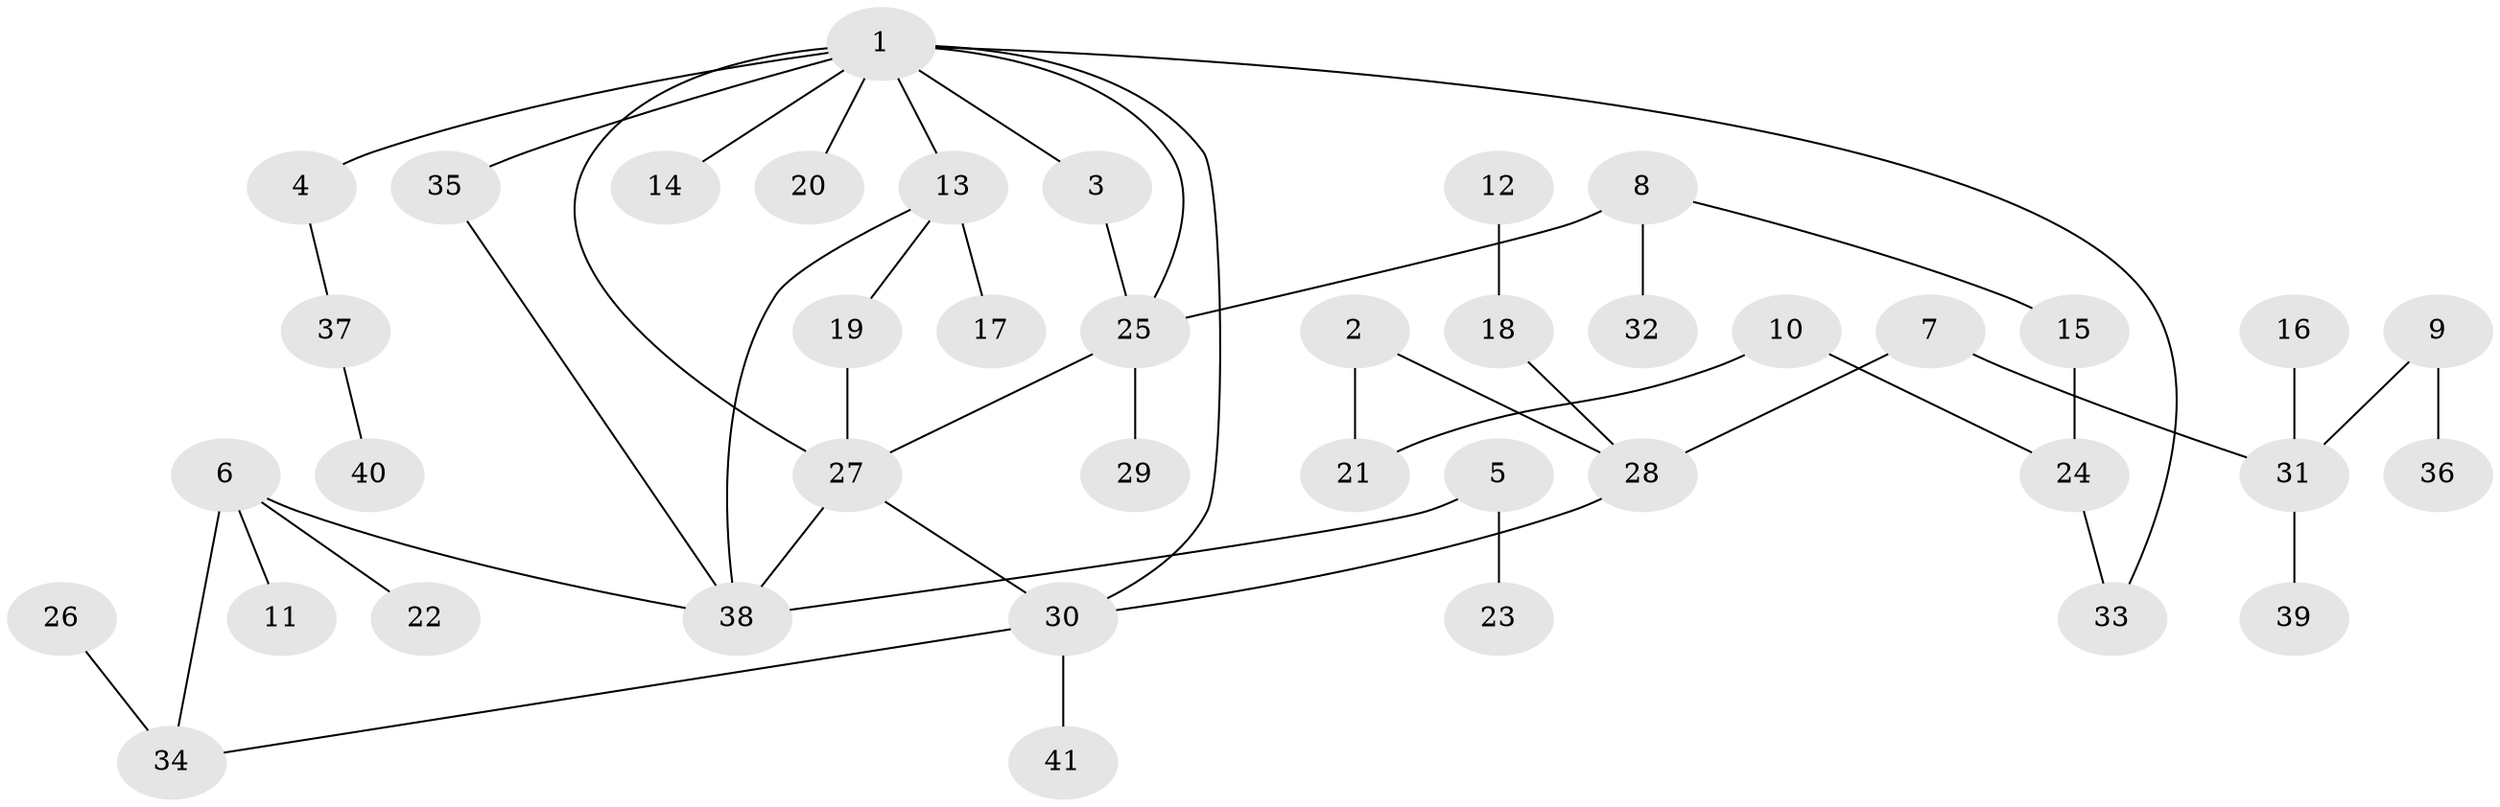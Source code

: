 // original degree distribution, {7: 0.012195121951219513, 5: 0.024390243902439025, 2: 0.3780487804878049, 3: 0.17073170731707318, 4: 0.06097560975609756, 6: 0.024390243902439025, 1: 0.32926829268292684}
// Generated by graph-tools (version 1.1) at 2025/25/03/09/25 03:25:31]
// undirected, 41 vertices, 49 edges
graph export_dot {
graph [start="1"]
  node [color=gray90,style=filled];
  1;
  2;
  3;
  4;
  5;
  6;
  7;
  8;
  9;
  10;
  11;
  12;
  13;
  14;
  15;
  16;
  17;
  18;
  19;
  20;
  21;
  22;
  23;
  24;
  25;
  26;
  27;
  28;
  29;
  30;
  31;
  32;
  33;
  34;
  35;
  36;
  37;
  38;
  39;
  40;
  41;
  1 -- 3 [weight=1.0];
  1 -- 4 [weight=1.0];
  1 -- 13 [weight=1.0];
  1 -- 14 [weight=1.0];
  1 -- 20 [weight=1.0];
  1 -- 25 [weight=1.0];
  1 -- 27 [weight=1.0];
  1 -- 30 [weight=1.0];
  1 -- 33 [weight=1.0];
  1 -- 35 [weight=1.0];
  2 -- 21 [weight=1.0];
  2 -- 28 [weight=1.0];
  3 -- 25 [weight=1.0];
  4 -- 37 [weight=1.0];
  5 -- 23 [weight=1.0];
  5 -- 38 [weight=1.0];
  6 -- 11 [weight=1.0];
  6 -- 22 [weight=1.0];
  6 -- 34 [weight=1.0];
  6 -- 38 [weight=1.0];
  7 -- 28 [weight=1.0];
  7 -- 31 [weight=1.0];
  8 -- 15 [weight=1.0];
  8 -- 25 [weight=1.0];
  8 -- 32 [weight=1.0];
  9 -- 31 [weight=1.0];
  9 -- 36 [weight=1.0];
  10 -- 21 [weight=1.0];
  10 -- 24 [weight=1.0];
  12 -- 18 [weight=1.0];
  13 -- 17 [weight=1.0];
  13 -- 19 [weight=1.0];
  13 -- 38 [weight=1.0];
  15 -- 24 [weight=1.0];
  16 -- 31 [weight=1.0];
  18 -- 28 [weight=1.0];
  19 -- 27 [weight=1.0];
  24 -- 33 [weight=1.0];
  25 -- 27 [weight=1.0];
  25 -- 29 [weight=1.0];
  26 -- 34 [weight=1.0];
  27 -- 30 [weight=1.0];
  27 -- 38 [weight=1.0];
  28 -- 30 [weight=1.0];
  30 -- 34 [weight=1.0];
  30 -- 41 [weight=1.0];
  31 -- 39 [weight=1.0];
  35 -- 38 [weight=1.0];
  37 -- 40 [weight=1.0];
}
